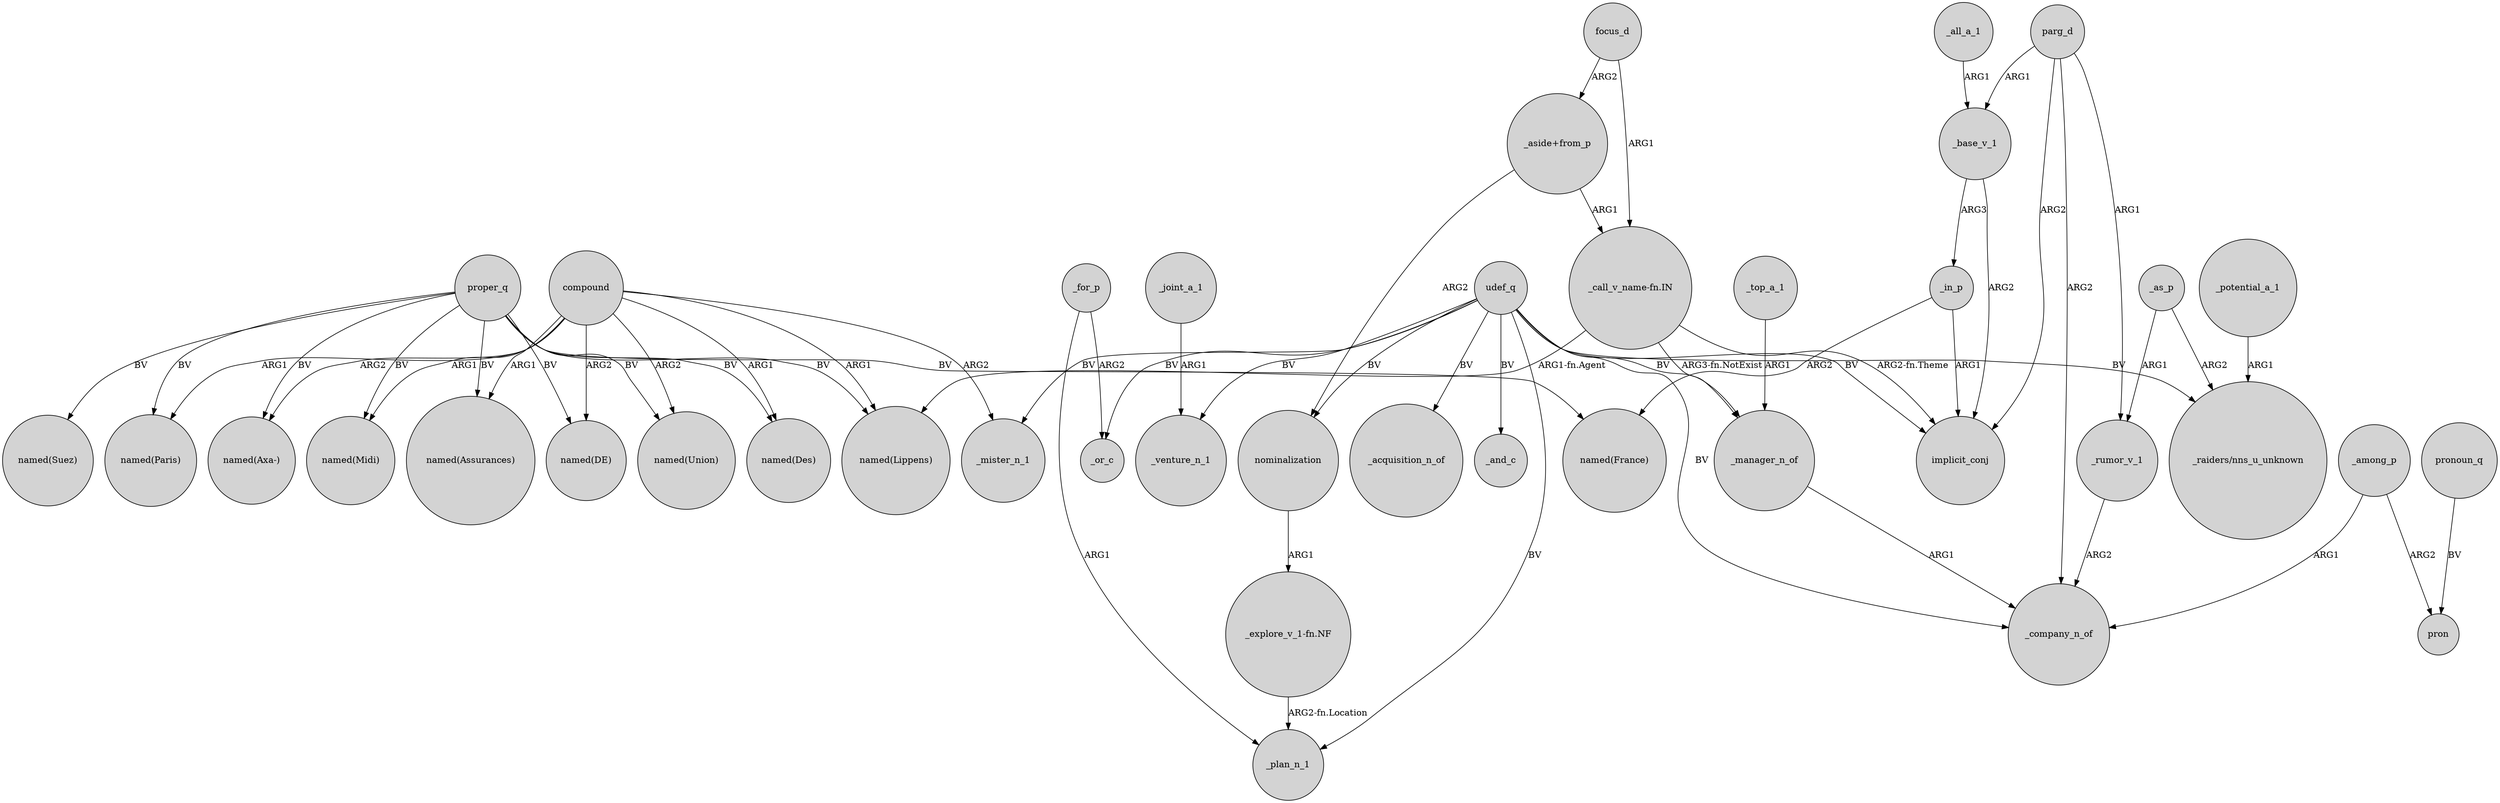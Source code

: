 digraph {
	node [shape=circle style=filled]
	"_aside+from_p" -> "_call_v_name-fn.IN" [label=ARG1]
	_joint_a_1 -> _venture_n_1 [label=ARG1]
	_all_a_1 -> _base_v_1 [label=ARG1]
	parg_d -> implicit_conj [label=ARG2]
	parg_d -> _rumor_v_1 [label=ARG1]
	nominalization -> "_explore_v_1-fn.NF" [label=ARG1]
	proper_q -> "named(Union)" [label=BV]
	proper_q -> "named(Axa-)" [label=BV]
	_among_p -> _company_n_of [label=ARG1]
	compound -> _mister_n_1 [label=ARG2]
	proper_q -> "named(France)" [label=BV]
	compound -> "named(Des)" [label=ARG1]
	_in_p -> implicit_conj [label=ARG1]
	udef_q -> _mister_n_1 [label=BV]
	_base_v_1 -> implicit_conj [label=ARG2]
	compound -> "named(Assurances)" [label=ARG1]
	compound -> "named(Paris)" [label=ARG1]
	proper_q -> "named(Suez)" [label=BV]
	udef_q -> _or_c [label=BV]
	udef_q -> _venture_n_1 [label=BV]
	"_call_v_name-fn.IN" -> "named(Lippens)" [label="ARG1-fn.Agent"]
	udef_q -> implicit_conj [label=BV]
	"_explore_v_1-fn.NF" -> _plan_n_1 [label="ARG2-fn.Location"]
	compound -> "named(DE)" [label=ARG2]
	"_call_v_name-fn.IN" -> _manager_n_of [label="ARG3-fn.NotExist"]
	_as_p -> "_raiders/nns_u_unknown" [label=ARG2]
	"_aside+from_p" -> nominalization [label=ARG2]
	_for_p -> _plan_n_1 [label=ARG1]
	pronoun_q -> pron [label=BV]
	compound -> "named(Axa-)" [label=ARG2]
	compound -> "named(Union)" [label=ARG2]
	_as_p -> _rumor_v_1 [label=ARG1]
	udef_q -> _acquisition_n_of [label=BV]
	proper_q -> "named(DE)" [label=BV]
	udef_q -> _plan_n_1 [label=BV]
	_manager_n_of -> _company_n_of [label=ARG1]
	proper_q -> "named(Lippens)" [label=BV]
	parg_d -> _company_n_of [label=ARG2]
	_base_v_1 -> _in_p [label=ARG3]
	proper_q -> "named(Paris)" [label=BV]
	udef_q -> nominalization [label=BV]
	focus_d -> "_call_v_name-fn.IN" [label=ARG1]
	compound -> "named(Midi)" [label=ARG1]
	focus_d -> "_aside+from_p" [label=ARG2]
	udef_q -> _manager_n_of [label=BV]
	_in_p -> "named(France)" [label=ARG2]
	parg_d -> _base_v_1 [label=ARG1]
	proper_q -> "named(Des)" [label=BV]
	_top_a_1 -> _manager_n_of [label=ARG1]
	"_call_v_name-fn.IN" -> implicit_conj [label="ARG2-fn.Theme"]
	_among_p -> pron [label=ARG2]
	udef_q -> _company_n_of [label=BV]
	_rumor_v_1 -> _company_n_of [label=ARG2]
	proper_q -> "named(Assurances)" [label=BV]
	udef_q -> _and_c [label=BV]
	udef_q -> "_raiders/nns_u_unknown" [label=BV]
	proper_q -> "named(Midi)" [label=BV]
	_potential_a_1 -> "_raiders/nns_u_unknown" [label=ARG1]
	compound -> "named(Lippens)" [label=ARG1]
	_for_p -> _or_c [label=ARG2]
}
